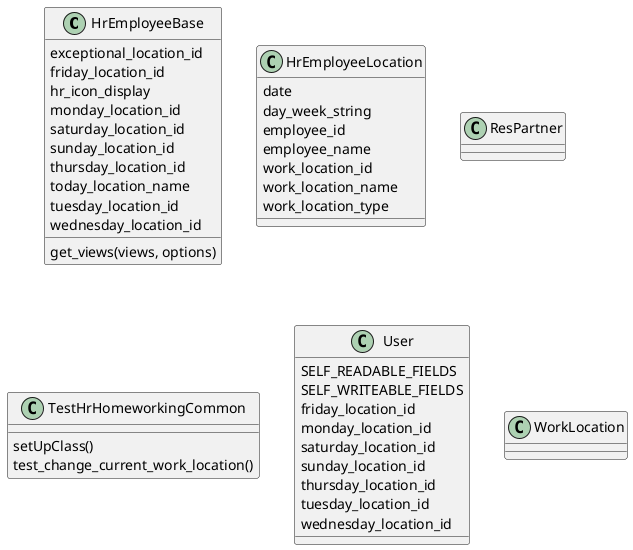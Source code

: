 @startuml classes_hr_homeworking
set namespaceSeparator none
class "HrEmployeeBase" as odoo_src.odoo.addons.hr_homeworking.models.hr_employee.HrEmployeeBase {
  exceptional_location_id
  friday_location_id
  hr_icon_display
  monday_location_id
  saturday_location_id
  sunday_location_id
  thursday_location_id
  today_location_name
  tuesday_location_id
  wednesday_location_id
  get_views(views, options)
}
class "HrEmployeeLocation" as odoo_src.odoo.addons.hr_homeworking.models.hr_homeworking.HrEmployeeLocation {
  date
  day_week_string
  employee_id
  employee_name
  work_location_id
  work_location_name
  work_location_type
}
class "ResPartner" as odoo_src.odoo.addons.hr_homeworking.models.res_partner.ResPartner {
}
class "TestHrHomeworkingCommon" as odoo_src.odoo.addons.hr_homeworking.tests.test_hr_employee.TestHrHomeworkingCommon {
  setUpClass()
  test_change_current_work_location()
}
class "User" as odoo_src.odoo.addons.hr_homeworking.models.res_users.User {
  SELF_READABLE_FIELDS
  SELF_WRITEABLE_FIELDS
  friday_location_id
  monday_location_id
  saturday_location_id
  sunday_location_id
  thursday_location_id
  tuesday_location_id
  wednesday_location_id
}
class "WorkLocation" as odoo_src.odoo.addons.hr_homeworking.models.hr_work_location.WorkLocation {
}
@enduml
